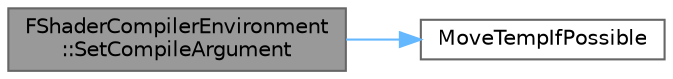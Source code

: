 digraph "FShaderCompilerEnvironment::SetCompileArgument"
{
 // INTERACTIVE_SVG=YES
 // LATEX_PDF_SIZE
  bgcolor="transparent";
  edge [fontname=Helvetica,fontsize=10,labelfontname=Helvetica,labelfontsize=10];
  node [fontname=Helvetica,fontsize=10,shape=box,height=0.2,width=0.4];
  rankdir="LR";
  Node1 [id="Node000001",label="FShaderCompilerEnvironment\l::SetCompileArgument",height=0.2,width=0.4,color="gray40", fillcolor="grey60", style="filled", fontcolor="black",tooltip=" "];
  Node1 -> Node2 [id="edge1_Node000001_Node000002",color="steelblue1",style="solid",tooltip=" "];
  Node2 [id="Node000002",label="MoveTempIfPossible",height=0.2,width=0.4,color="grey40", fillcolor="white", style="filled",URL="$d4/d24/UnrealTemplate_8h.html#aa0a9897f3eb4c8a5771f3702d2ed9819",tooltip="MoveTempIfPossible will cast a reference to an rvalue reference."];
}
